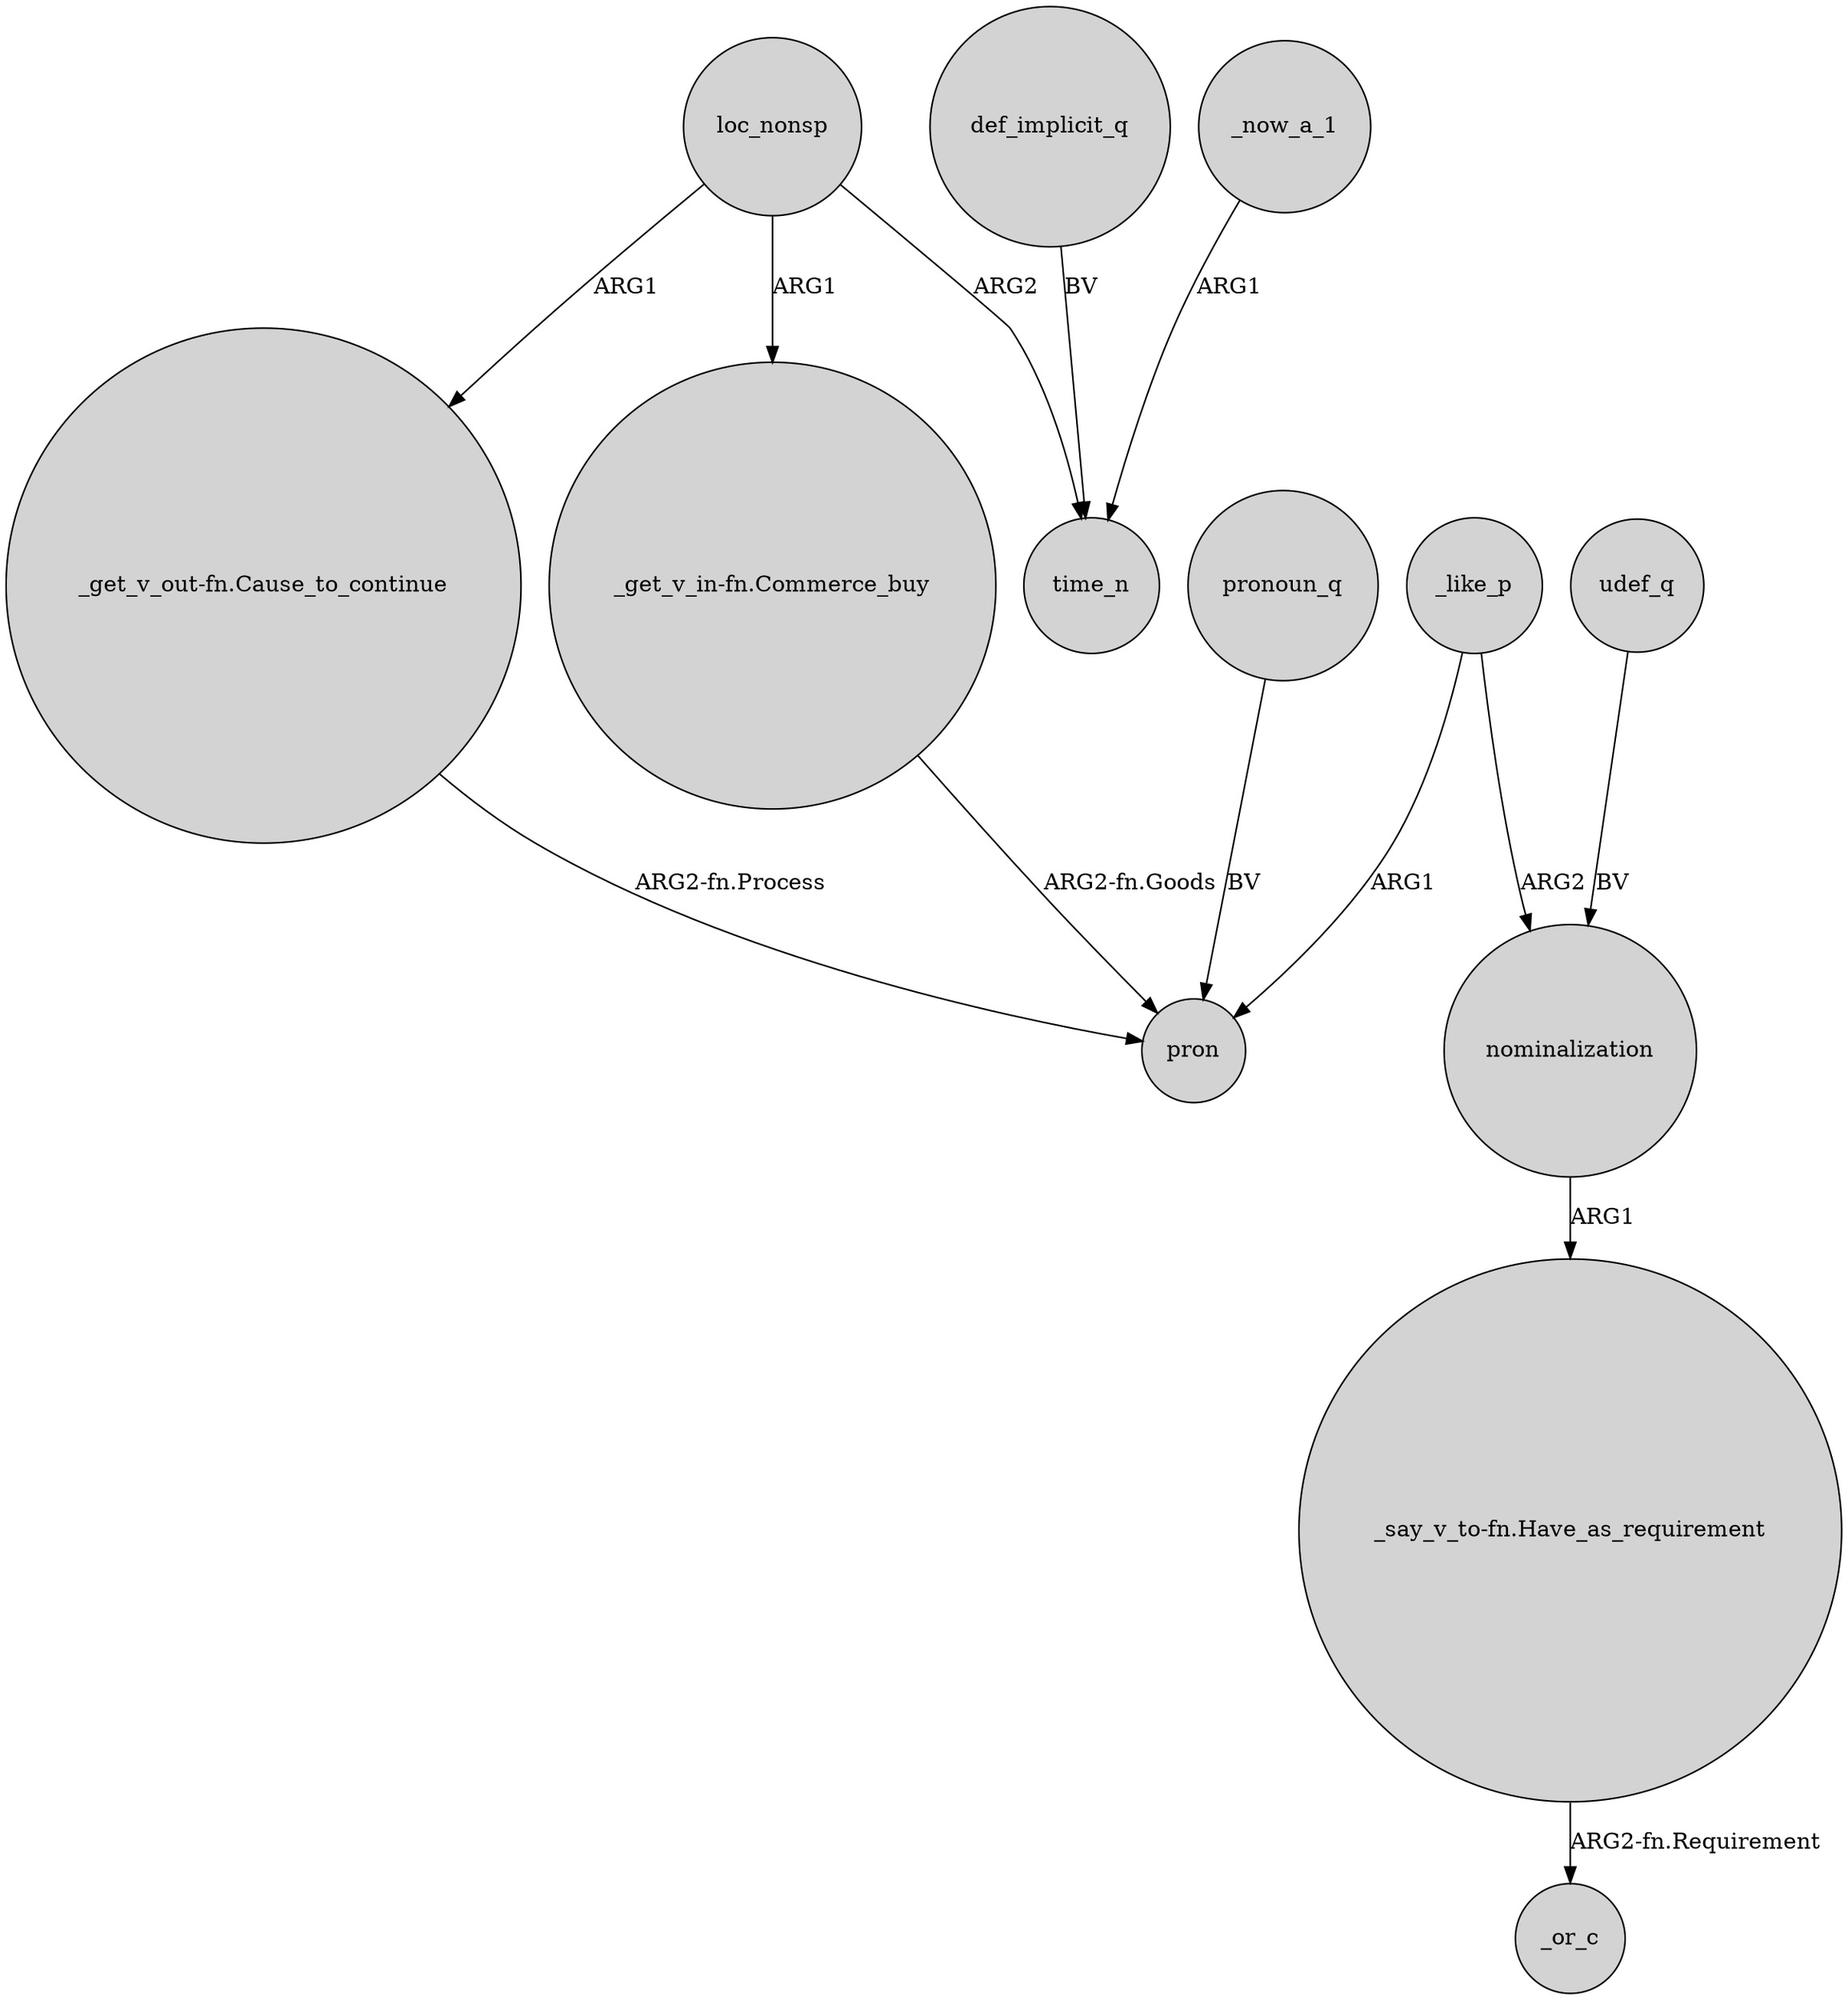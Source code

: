 digraph {
	node [shape=circle style=filled]
	loc_nonsp -> time_n [label=ARG2]
	_like_p -> nominalization [label=ARG2]
	loc_nonsp -> "_get_v_out-fn.Cause_to_continue" [label=ARG1]
	_like_p -> pron [label=ARG1]
	loc_nonsp -> "_get_v_in-fn.Commerce_buy" [label=ARG1]
	"_get_v_in-fn.Commerce_buy" -> pron [label="ARG2-fn.Goods"]
	_now_a_1 -> time_n [label=ARG1]
	"_get_v_out-fn.Cause_to_continue" -> pron [label="ARG2-fn.Process"]
	pronoun_q -> pron [label=BV]
	nominalization -> "_say_v_to-fn.Have_as_requirement" [label=ARG1]
	def_implicit_q -> time_n [label=BV]
	udef_q -> nominalization [label=BV]
	"_say_v_to-fn.Have_as_requirement" -> _or_c [label="ARG2-fn.Requirement"]
}
